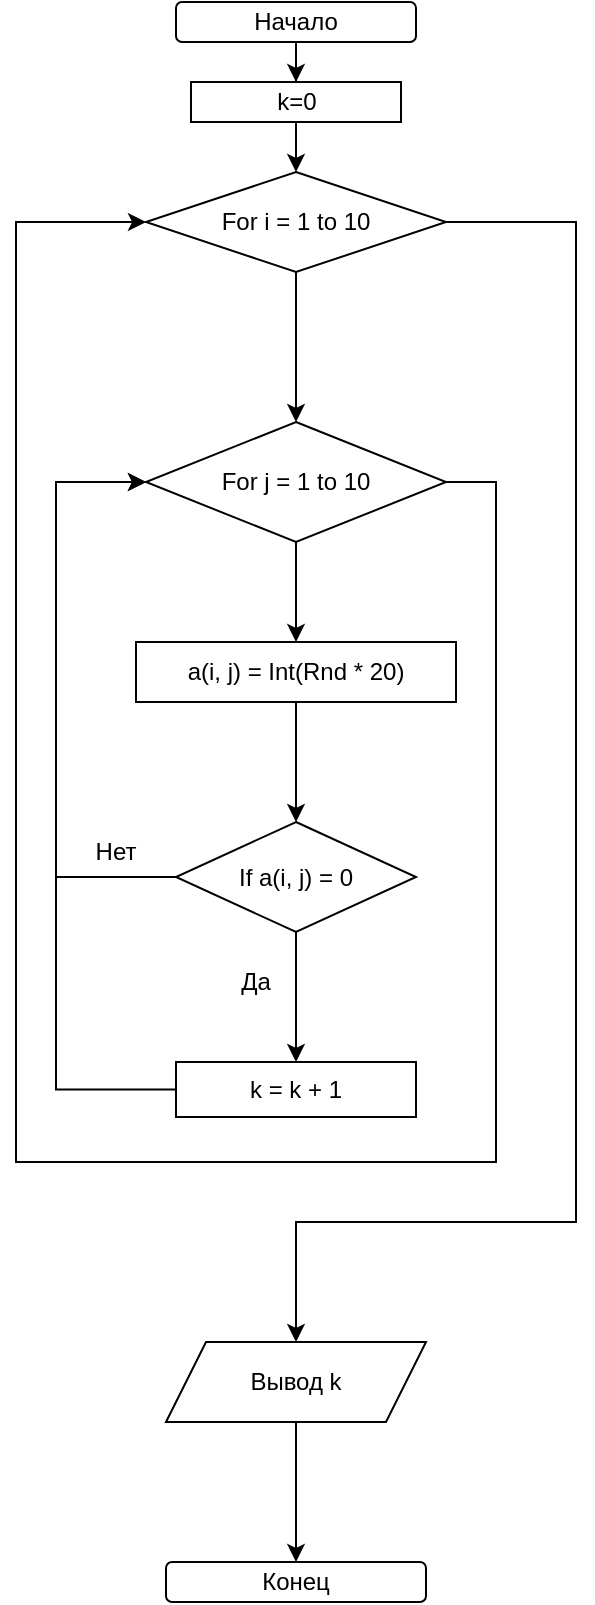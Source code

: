 <mxfile version="15.7.4" type="device"><diagram id="AxTJkGSdxA4QZR0DFOU9" name="Page-1"><mxGraphModel dx="701" dy="686" grid="1" gridSize="10" guides="1" tooltips="1" connect="1" arrows="1" fold="1" page="1" pageScale="1" pageWidth="827" pageHeight="1169" math="0" shadow="0"><root><mxCell id="0"/><mxCell id="1" parent="0"/><mxCell id="xTHrfr_sBW2veofyGhjR-1" style="edgeStyle=orthogonalEdgeStyle;rounded=0;orthogonalLoop=1;jettySize=auto;html=1;entryX=0.5;entryY=0;entryDx=0;entryDy=0;" edge="1" parent="1" source="BjmydgzR9pr2majk7cSg-1" target="T7bqtbde4D36VBG5MXRI-1"><mxGeometry relative="1" as="geometry"/></mxCell><mxCell id="BjmydgzR9pr2majk7cSg-1" value="Начало" style="rounded=1;whiteSpace=wrap;html=1;" parent="1" vertex="1"><mxGeometry x="310" y="70" width="120" height="20" as="geometry"/></mxCell><mxCell id="-npUk-Q2MmOkdwQ5iEQ8-5" value="" style="edgeStyle=orthogonalEdgeStyle;rounded=0;orthogonalLoop=1;jettySize=auto;html=1;" parent="1" source="-npUk-Q2MmOkdwQ5iEQ8-2" target="-npUk-Q2MmOkdwQ5iEQ8-4" edge="1"><mxGeometry relative="1" as="geometry"/></mxCell><mxCell id="-npUk-Q2MmOkdwQ5iEQ8-17" style="edgeStyle=orthogonalEdgeStyle;rounded=0;orthogonalLoop=1;jettySize=auto;html=1;entryX=0.5;entryY=0;entryDx=0;entryDy=0;" parent="1" source="-npUk-Q2MmOkdwQ5iEQ8-2" target="-npUk-Q2MmOkdwQ5iEQ8-14" edge="1"><mxGeometry relative="1" as="geometry"><Array as="points"><mxPoint x="510" y="180"/><mxPoint x="510" y="680"/><mxPoint x="370" y="680"/></Array></mxGeometry></mxCell><mxCell id="-npUk-Q2MmOkdwQ5iEQ8-2" value="For i = 1 to 10" style="rhombus;whiteSpace=wrap;html=1;" parent="1" vertex="1"><mxGeometry x="295" y="155" width="150" height="50" as="geometry"/></mxCell><mxCell id="-npUk-Q2MmOkdwQ5iEQ8-7" value="" style="edgeStyle=orthogonalEdgeStyle;rounded=0;orthogonalLoop=1;jettySize=auto;html=1;" parent="1" source="-npUk-Q2MmOkdwQ5iEQ8-4" target="-npUk-Q2MmOkdwQ5iEQ8-6" edge="1"><mxGeometry relative="1" as="geometry"/></mxCell><mxCell id="-npUk-Q2MmOkdwQ5iEQ8-13" style="edgeStyle=orthogonalEdgeStyle;rounded=0;orthogonalLoop=1;jettySize=auto;html=1;entryX=0;entryY=0.5;entryDx=0;entryDy=0;" parent="1" source="-npUk-Q2MmOkdwQ5iEQ8-4" target="-npUk-Q2MmOkdwQ5iEQ8-2" edge="1"><mxGeometry relative="1" as="geometry"><mxPoint x="200" y="170" as="targetPoint"/><Array as="points"><mxPoint x="470" y="310"/><mxPoint x="470" y="650"/><mxPoint x="230" y="650"/><mxPoint x="230" y="180"/></Array></mxGeometry></mxCell><mxCell id="-npUk-Q2MmOkdwQ5iEQ8-4" value="&lt;font face=&quot;helvetica&quot;&gt;For j = 1 to 10&lt;/font&gt;" style="rhombus;whiteSpace=wrap;html=1;" parent="1" vertex="1"><mxGeometry x="295" y="280" width="150" height="60" as="geometry"/></mxCell><mxCell id="-npUk-Q2MmOkdwQ5iEQ8-9" value="" style="edgeStyle=orthogonalEdgeStyle;rounded=0;orthogonalLoop=1;jettySize=auto;html=1;" parent="1" source="-npUk-Q2MmOkdwQ5iEQ8-6" target="-npUk-Q2MmOkdwQ5iEQ8-8" edge="1"><mxGeometry relative="1" as="geometry"/></mxCell><mxCell id="-npUk-Q2MmOkdwQ5iEQ8-6" value="a(i, j) = Int(Rnd * 20)" style="whiteSpace=wrap;html=1;" parent="1" vertex="1"><mxGeometry x="290" y="390" width="160" height="30" as="geometry"/></mxCell><mxCell id="-npUk-Q2MmOkdwQ5iEQ8-11" value="" style="edgeStyle=orthogonalEdgeStyle;rounded=0;orthogonalLoop=1;jettySize=auto;html=1;" parent="1" source="-npUk-Q2MmOkdwQ5iEQ8-8" target="-npUk-Q2MmOkdwQ5iEQ8-10" edge="1"><mxGeometry relative="1" as="geometry"/></mxCell><mxCell id="-npUk-Q2MmOkdwQ5iEQ8-19" style="edgeStyle=orthogonalEdgeStyle;rounded=0;orthogonalLoop=1;jettySize=auto;html=1;entryX=0;entryY=0.5;entryDx=0;entryDy=0;" parent="1" source="-npUk-Q2MmOkdwQ5iEQ8-8" target="-npUk-Q2MmOkdwQ5iEQ8-4" edge="1"><mxGeometry relative="1" as="geometry"><mxPoint x="260" y="310" as="targetPoint"/><Array as="points"><mxPoint x="250" y="508"/><mxPoint x="250" y="310"/></Array></mxGeometry></mxCell><mxCell id="-npUk-Q2MmOkdwQ5iEQ8-8" value="If a(i, j) = 0" style="rhombus;whiteSpace=wrap;html=1;" parent="1" vertex="1"><mxGeometry x="310" y="480" width="120" height="55" as="geometry"/></mxCell><mxCell id="-npUk-Q2MmOkdwQ5iEQ8-12" style="edgeStyle=orthogonalEdgeStyle;rounded=0;orthogonalLoop=1;jettySize=auto;html=1;entryX=0;entryY=0.5;entryDx=0;entryDy=0;" parent="1" source="-npUk-Q2MmOkdwQ5iEQ8-10" target="-npUk-Q2MmOkdwQ5iEQ8-4" edge="1"><mxGeometry relative="1" as="geometry"><mxPoint x="210" y="270" as="targetPoint"/><Array as="points"><mxPoint x="250" y="614"/><mxPoint x="250" y="310"/></Array></mxGeometry></mxCell><mxCell id="-npUk-Q2MmOkdwQ5iEQ8-10" value="k = k + 1" style="whiteSpace=wrap;html=1;" parent="1" vertex="1"><mxGeometry x="310" y="600" width="120" height="27.5" as="geometry"/></mxCell><mxCell id="-npUk-Q2MmOkdwQ5iEQ8-16" value="" style="edgeStyle=orthogonalEdgeStyle;rounded=0;orthogonalLoop=1;jettySize=auto;html=1;" parent="1" source="-npUk-Q2MmOkdwQ5iEQ8-14" target="-npUk-Q2MmOkdwQ5iEQ8-15" edge="1"><mxGeometry relative="1" as="geometry"/></mxCell><mxCell id="-npUk-Q2MmOkdwQ5iEQ8-14" value="Вывод k" style="shape=parallelogram;perimeter=parallelogramPerimeter;whiteSpace=wrap;html=1;fixedSize=1;" parent="1" vertex="1"><mxGeometry x="305" y="740" width="130" height="40" as="geometry"/></mxCell><mxCell id="-npUk-Q2MmOkdwQ5iEQ8-15" value="Конец" style="rounded=1;whiteSpace=wrap;html=1;" parent="1" vertex="1"><mxGeometry x="305" y="850" width="130" height="20" as="geometry"/></mxCell><mxCell id="-npUk-Q2MmOkdwQ5iEQ8-18" value="Да" style="text;html=1;strokeColor=none;fillColor=none;align=center;verticalAlign=middle;whiteSpace=wrap;rounded=0;" parent="1" vertex="1"><mxGeometry x="330" y="550" width="40" height="20" as="geometry"/></mxCell><mxCell id="-npUk-Q2MmOkdwQ5iEQ8-20" value="Нет" style="text;html=1;strokeColor=none;fillColor=none;align=center;verticalAlign=middle;whiteSpace=wrap;rounded=0;" parent="1" vertex="1"><mxGeometry x="265" y="490" width="30" height="10" as="geometry"/></mxCell><mxCell id="T7bqtbde4D36VBG5MXRI-2" style="edgeStyle=orthogonalEdgeStyle;rounded=0;orthogonalLoop=1;jettySize=auto;html=1;entryX=0.5;entryY=0;entryDx=0;entryDy=0;" parent="1" source="T7bqtbde4D36VBG5MXRI-1" target="-npUk-Q2MmOkdwQ5iEQ8-2" edge="1"><mxGeometry relative="1" as="geometry"/></mxCell><mxCell id="T7bqtbde4D36VBG5MXRI-1" value="k=0" style="rounded=0;whiteSpace=wrap;html=1;" parent="1" vertex="1"><mxGeometry x="317.5" y="110" width="105" height="20" as="geometry"/></mxCell></root></mxGraphModel></diagram></mxfile>